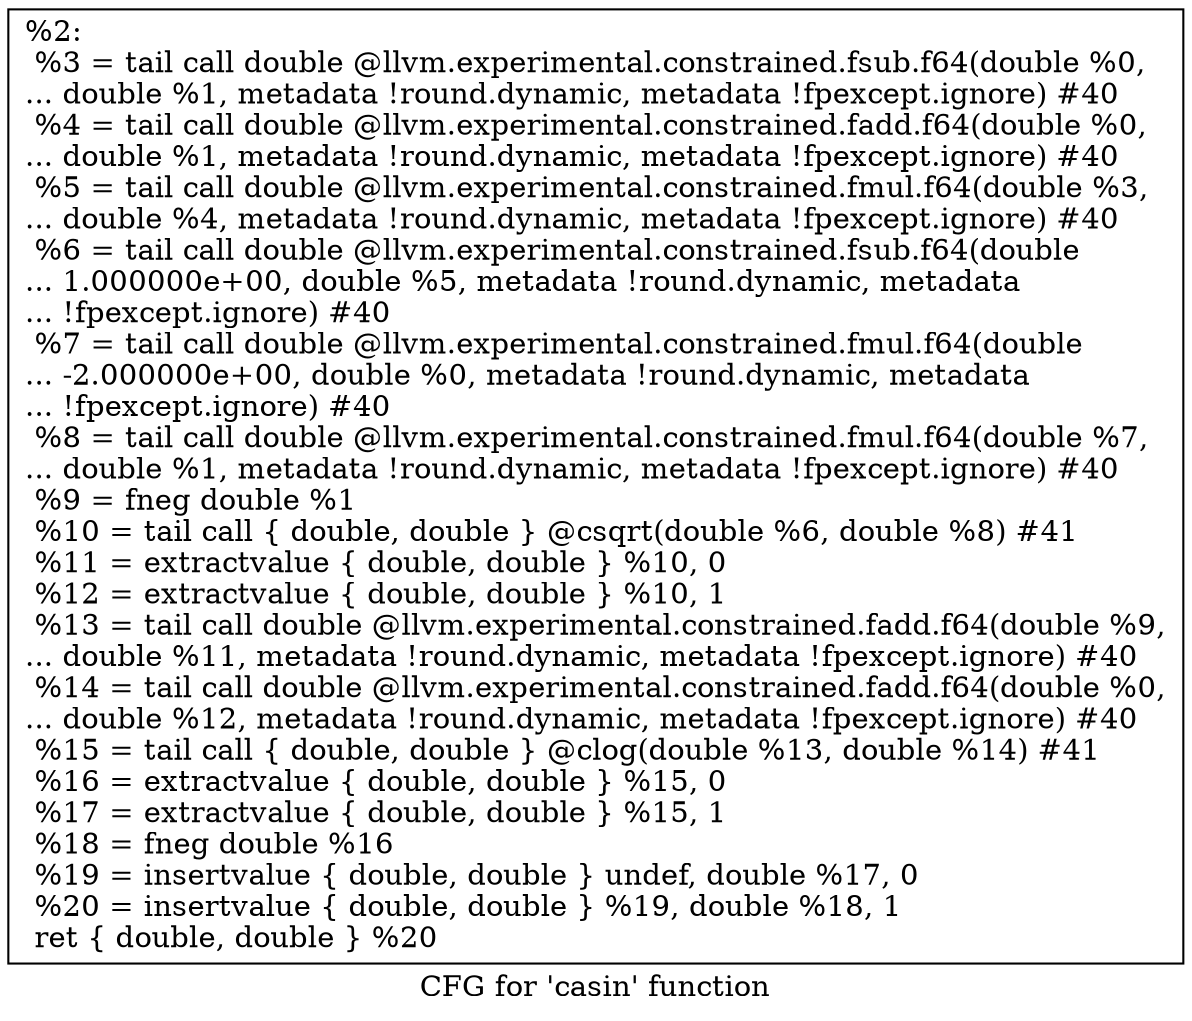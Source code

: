 digraph "CFG for 'casin' function" {
	label="CFG for 'casin' function";

	Node0x1cd9af0 [shape=record,label="{%2:\l  %3 = tail call double @llvm.experimental.constrained.fsub.f64(double %0,\l... double %1, metadata !round.dynamic, metadata !fpexcept.ignore) #40\l  %4 = tail call double @llvm.experimental.constrained.fadd.f64(double %0,\l... double %1, metadata !round.dynamic, metadata !fpexcept.ignore) #40\l  %5 = tail call double @llvm.experimental.constrained.fmul.f64(double %3,\l... double %4, metadata !round.dynamic, metadata !fpexcept.ignore) #40\l  %6 = tail call double @llvm.experimental.constrained.fsub.f64(double\l... 1.000000e+00, double %5, metadata !round.dynamic, metadata\l... !fpexcept.ignore) #40\l  %7 = tail call double @llvm.experimental.constrained.fmul.f64(double\l... -2.000000e+00, double %0, metadata !round.dynamic, metadata\l... !fpexcept.ignore) #40\l  %8 = tail call double @llvm.experimental.constrained.fmul.f64(double %7,\l... double %1, metadata !round.dynamic, metadata !fpexcept.ignore) #40\l  %9 = fneg double %1\l  %10 = tail call \{ double, double \} @csqrt(double %6, double %8) #41\l  %11 = extractvalue \{ double, double \} %10, 0\l  %12 = extractvalue \{ double, double \} %10, 1\l  %13 = tail call double @llvm.experimental.constrained.fadd.f64(double %9,\l... double %11, metadata !round.dynamic, metadata !fpexcept.ignore) #40\l  %14 = tail call double @llvm.experimental.constrained.fadd.f64(double %0,\l... double %12, metadata !round.dynamic, metadata !fpexcept.ignore) #40\l  %15 = tail call \{ double, double \} @clog(double %13, double %14) #41\l  %16 = extractvalue \{ double, double \} %15, 0\l  %17 = extractvalue \{ double, double \} %15, 1\l  %18 = fneg double %16\l  %19 = insertvalue \{ double, double \} undef, double %17, 0\l  %20 = insertvalue \{ double, double \} %19, double %18, 1\l  ret \{ double, double \} %20\l}"];
}
